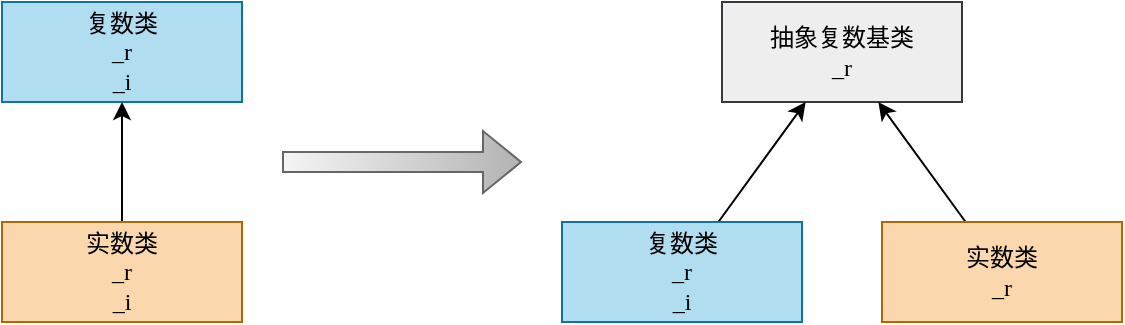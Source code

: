 <mxfile version="22.1.21" type="device">
  <diagram name="Page-1" id="o9wBVmuPF-BfS5Mu2OIw">
    <mxGraphModel dx="724" dy="497" grid="1" gridSize="10" guides="1" tooltips="1" connect="1" arrows="1" fold="1" page="1" pageScale="1" pageWidth="850" pageHeight="1100" math="0" shadow="0">
      <root>
        <mxCell id="0" />
        <mxCell id="1" parent="0" />
        <mxCell id="8g4pSloKbr1zPTXRMnoa-1" value="&lt;font face=&quot;consolas&quot;&gt;抽象复数基类&lt;br&gt;_r&lt;/font&gt;" style="rounded=0;whiteSpace=wrap;html=1;fillColor=#EEEEEE;strokeColor=#36393D;" vertex="1" parent="1">
          <mxGeometry x="360" y="270" width="120" height="50" as="geometry" />
        </mxCell>
        <mxCell id="8g4pSloKbr1zPTXRMnoa-4" value="" style="rounded=0;orthogonalLoop=1;jettySize=auto;html=1;" edge="1" parent="1" source="8g4pSloKbr1zPTXRMnoa-2" target="8g4pSloKbr1zPTXRMnoa-1">
          <mxGeometry relative="1" as="geometry" />
        </mxCell>
        <mxCell id="8g4pSloKbr1zPTXRMnoa-2" value="&lt;font face=&quot;consolas&quot;&gt;复数类&lt;br&gt;_r&lt;br&gt;_i&lt;br&gt;&lt;/font&gt;" style="rounded=0;whiteSpace=wrap;html=1;fillColor=#b1ddf0;strokeColor=#10739e;" vertex="1" parent="1">
          <mxGeometry x="280" y="380" width="120" height="50" as="geometry" />
        </mxCell>
        <mxCell id="8g4pSloKbr1zPTXRMnoa-5" value="" style="rounded=0;orthogonalLoop=1;jettySize=auto;html=1;" edge="1" parent="1" source="8g4pSloKbr1zPTXRMnoa-3" target="8g4pSloKbr1zPTXRMnoa-1">
          <mxGeometry relative="1" as="geometry" />
        </mxCell>
        <mxCell id="8g4pSloKbr1zPTXRMnoa-3" value="&lt;font face=&quot;consolas&quot;&gt;实数类&lt;br&gt;_r&lt;br&gt;&lt;/font&gt;" style="rounded=0;whiteSpace=wrap;html=1;fillColor=#fad7ac;strokeColor=#b46504;" vertex="1" parent="1">
          <mxGeometry x="440" y="380" width="120" height="50" as="geometry" />
        </mxCell>
        <mxCell id="8g4pSloKbr1zPTXRMnoa-8" value="&lt;font face=&quot;consolas&quot;&gt;复数类&lt;br&gt;_r&lt;br&gt;_i&lt;br&gt;&lt;/font&gt;" style="rounded=0;whiteSpace=wrap;html=1;fillColor=#b1ddf0;strokeColor=#10739e;" vertex="1" parent="1">
          <mxGeometry y="270" width="120" height="50" as="geometry" />
        </mxCell>
        <mxCell id="8g4pSloKbr1zPTXRMnoa-11" value="" style="rounded=0;orthogonalLoop=1;jettySize=auto;html=1;" edge="1" parent="1" source="8g4pSloKbr1zPTXRMnoa-10" target="8g4pSloKbr1zPTXRMnoa-8">
          <mxGeometry relative="1" as="geometry" />
        </mxCell>
        <mxCell id="8g4pSloKbr1zPTXRMnoa-10" value="&lt;font face=&quot;consolas&quot;&gt;实数类&lt;br&gt;_r&lt;br&gt;_i&lt;br&gt;&lt;/font&gt;" style="rounded=0;whiteSpace=wrap;html=1;fillColor=#fad7ac;strokeColor=#b46504;" vertex="1" parent="1">
          <mxGeometry y="380" width="120" height="50" as="geometry" />
        </mxCell>
        <mxCell id="8g4pSloKbr1zPTXRMnoa-12" value="" style="shape=flexArrow;endArrow=classic;html=1;rounded=0;fillColor=#f5f5f5;gradientColor=#b3b3b3;gradientDirection=east;strokeColor=#666666;" edge="1" parent="1">
          <mxGeometry width="50" height="50" relative="1" as="geometry">
            <mxPoint x="140" y="350" as="sourcePoint" />
            <mxPoint x="260" y="350" as="targetPoint" />
          </mxGeometry>
        </mxCell>
      </root>
    </mxGraphModel>
  </diagram>
</mxfile>
